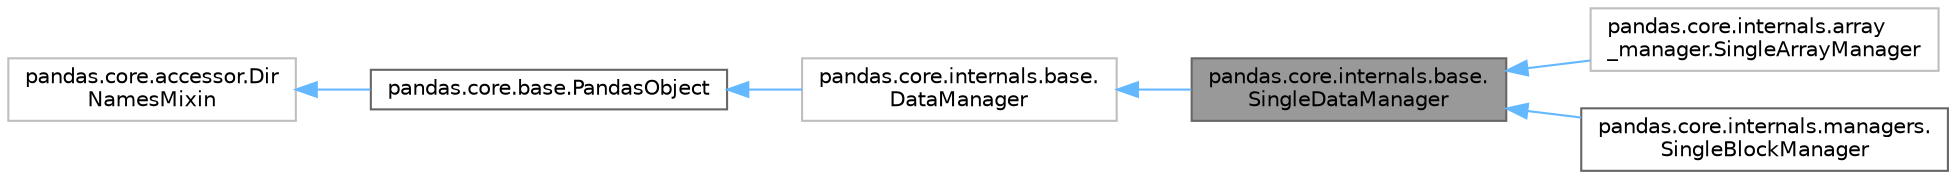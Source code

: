 digraph "pandas.core.internals.base.SingleDataManager"
{
 // LATEX_PDF_SIZE
  bgcolor="transparent";
  edge [fontname=Helvetica,fontsize=10,labelfontname=Helvetica,labelfontsize=10];
  node [fontname=Helvetica,fontsize=10,shape=box,height=0.2,width=0.4];
  rankdir="LR";
  Node1 [id="Node000001",label="pandas.core.internals.base.\lSingleDataManager",height=0.2,width=0.4,color="gray40", fillcolor="grey60", style="filled", fontcolor="black",tooltip=" "];
  Node2 -> Node1 [id="edge1_Node000001_Node000002",dir="back",color="steelblue1",style="solid",tooltip=" "];
  Node2 [id="Node000002",label="pandas.core.internals.base.\lDataManager",height=0.2,width=0.4,color="grey75", fillcolor="white", style="filled",URL="$d5/d55/classpandas_1_1core_1_1internals_1_1base_1_1DataManager.html",tooltip=" "];
  Node3 -> Node2 [id="edge2_Node000002_Node000003",dir="back",color="steelblue1",style="solid",tooltip=" "];
  Node3 [id="Node000003",label="pandas.core.base.PandasObject",height=0.2,width=0.4,color="gray40", fillcolor="white", style="filled",URL="$d9/d19/classpandas_1_1core_1_1base_1_1PandasObject.html",tooltip=" "];
  Node4 -> Node3 [id="edge3_Node000003_Node000004",dir="back",color="steelblue1",style="solid",tooltip=" "];
  Node4 [id="Node000004",label="pandas.core.accessor.Dir\lNamesMixin",height=0.2,width=0.4,color="grey75", fillcolor="white", style="filled",URL="$df/dd9/classpandas_1_1core_1_1accessor_1_1DirNamesMixin.html",tooltip=" "];
  Node1 -> Node5 [id="edge4_Node000001_Node000005",dir="back",color="steelblue1",style="solid",tooltip=" "];
  Node5 [id="Node000005",label="pandas.core.internals.array\l_manager.SingleArrayManager",height=0.2,width=0.4,color="grey75", fillcolor="white", style="filled",URL="$dc/d73/classpandas_1_1core_1_1internals_1_1array__manager_1_1SingleArrayManager.html",tooltip=" "];
  Node1 -> Node6 [id="edge5_Node000001_Node000006",dir="back",color="steelblue1",style="solid",tooltip=" "];
  Node6 [id="Node000006",label="pandas.core.internals.managers.\lSingleBlockManager",height=0.2,width=0.4,color="gray40", fillcolor="white", style="filled",URL="$da/d6c/classpandas_1_1core_1_1internals_1_1managers_1_1SingleBlockManager.html",tooltip=" "];
}
